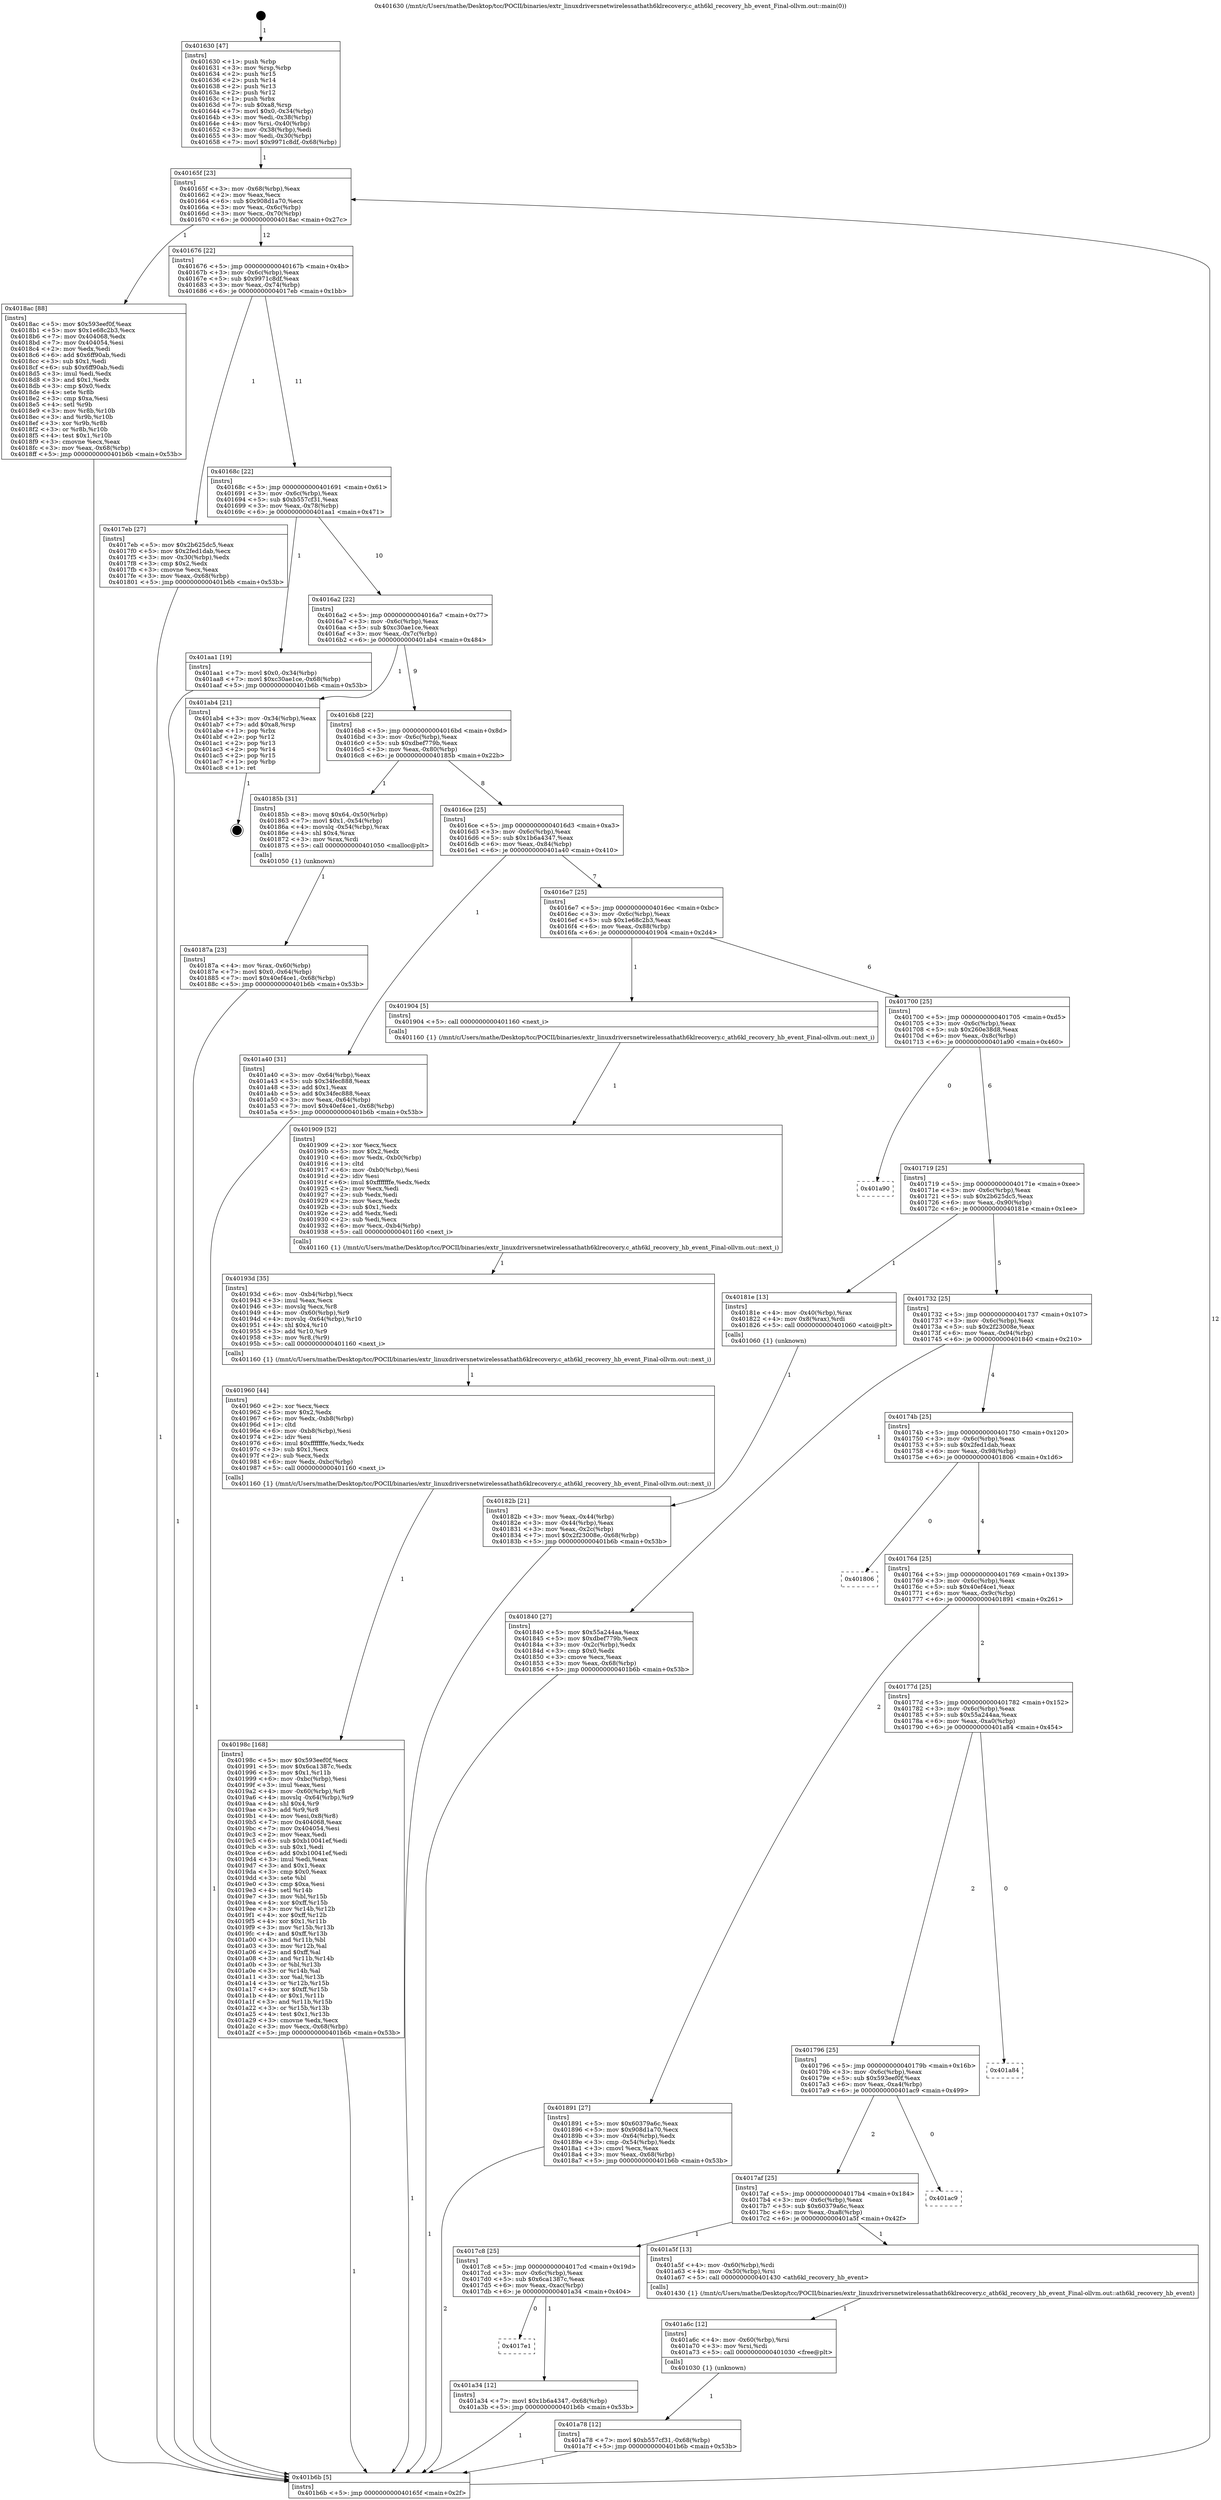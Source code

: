 digraph "0x401630" {
  label = "0x401630 (/mnt/c/Users/mathe/Desktop/tcc/POCII/binaries/extr_linuxdriversnetwirelessathath6klrecovery.c_ath6kl_recovery_hb_event_Final-ollvm.out::main(0))"
  labelloc = "t"
  node[shape=record]

  Entry [label="",width=0.3,height=0.3,shape=circle,fillcolor=black,style=filled]
  "0x40165f" [label="{
     0x40165f [23]\l
     | [instrs]\l
     &nbsp;&nbsp;0x40165f \<+3\>: mov -0x68(%rbp),%eax\l
     &nbsp;&nbsp;0x401662 \<+2\>: mov %eax,%ecx\l
     &nbsp;&nbsp;0x401664 \<+6\>: sub $0x908d1a70,%ecx\l
     &nbsp;&nbsp;0x40166a \<+3\>: mov %eax,-0x6c(%rbp)\l
     &nbsp;&nbsp;0x40166d \<+3\>: mov %ecx,-0x70(%rbp)\l
     &nbsp;&nbsp;0x401670 \<+6\>: je 00000000004018ac \<main+0x27c\>\l
  }"]
  "0x4018ac" [label="{
     0x4018ac [88]\l
     | [instrs]\l
     &nbsp;&nbsp;0x4018ac \<+5\>: mov $0x593eef0f,%eax\l
     &nbsp;&nbsp;0x4018b1 \<+5\>: mov $0x1e68c2b3,%ecx\l
     &nbsp;&nbsp;0x4018b6 \<+7\>: mov 0x404068,%edx\l
     &nbsp;&nbsp;0x4018bd \<+7\>: mov 0x404054,%esi\l
     &nbsp;&nbsp;0x4018c4 \<+2\>: mov %edx,%edi\l
     &nbsp;&nbsp;0x4018c6 \<+6\>: add $0x6ff90ab,%edi\l
     &nbsp;&nbsp;0x4018cc \<+3\>: sub $0x1,%edi\l
     &nbsp;&nbsp;0x4018cf \<+6\>: sub $0x6ff90ab,%edi\l
     &nbsp;&nbsp;0x4018d5 \<+3\>: imul %edi,%edx\l
     &nbsp;&nbsp;0x4018d8 \<+3\>: and $0x1,%edx\l
     &nbsp;&nbsp;0x4018db \<+3\>: cmp $0x0,%edx\l
     &nbsp;&nbsp;0x4018de \<+4\>: sete %r8b\l
     &nbsp;&nbsp;0x4018e2 \<+3\>: cmp $0xa,%esi\l
     &nbsp;&nbsp;0x4018e5 \<+4\>: setl %r9b\l
     &nbsp;&nbsp;0x4018e9 \<+3\>: mov %r8b,%r10b\l
     &nbsp;&nbsp;0x4018ec \<+3\>: and %r9b,%r10b\l
     &nbsp;&nbsp;0x4018ef \<+3\>: xor %r9b,%r8b\l
     &nbsp;&nbsp;0x4018f2 \<+3\>: or %r8b,%r10b\l
     &nbsp;&nbsp;0x4018f5 \<+4\>: test $0x1,%r10b\l
     &nbsp;&nbsp;0x4018f9 \<+3\>: cmovne %ecx,%eax\l
     &nbsp;&nbsp;0x4018fc \<+3\>: mov %eax,-0x68(%rbp)\l
     &nbsp;&nbsp;0x4018ff \<+5\>: jmp 0000000000401b6b \<main+0x53b\>\l
  }"]
  "0x401676" [label="{
     0x401676 [22]\l
     | [instrs]\l
     &nbsp;&nbsp;0x401676 \<+5\>: jmp 000000000040167b \<main+0x4b\>\l
     &nbsp;&nbsp;0x40167b \<+3\>: mov -0x6c(%rbp),%eax\l
     &nbsp;&nbsp;0x40167e \<+5\>: sub $0x9971c8df,%eax\l
     &nbsp;&nbsp;0x401683 \<+3\>: mov %eax,-0x74(%rbp)\l
     &nbsp;&nbsp;0x401686 \<+6\>: je 00000000004017eb \<main+0x1bb\>\l
  }"]
  Exit [label="",width=0.3,height=0.3,shape=circle,fillcolor=black,style=filled,peripheries=2]
  "0x4017eb" [label="{
     0x4017eb [27]\l
     | [instrs]\l
     &nbsp;&nbsp;0x4017eb \<+5\>: mov $0x2b625dc5,%eax\l
     &nbsp;&nbsp;0x4017f0 \<+5\>: mov $0x2fed1dab,%ecx\l
     &nbsp;&nbsp;0x4017f5 \<+3\>: mov -0x30(%rbp),%edx\l
     &nbsp;&nbsp;0x4017f8 \<+3\>: cmp $0x2,%edx\l
     &nbsp;&nbsp;0x4017fb \<+3\>: cmovne %ecx,%eax\l
     &nbsp;&nbsp;0x4017fe \<+3\>: mov %eax,-0x68(%rbp)\l
     &nbsp;&nbsp;0x401801 \<+5\>: jmp 0000000000401b6b \<main+0x53b\>\l
  }"]
  "0x40168c" [label="{
     0x40168c [22]\l
     | [instrs]\l
     &nbsp;&nbsp;0x40168c \<+5\>: jmp 0000000000401691 \<main+0x61\>\l
     &nbsp;&nbsp;0x401691 \<+3\>: mov -0x6c(%rbp),%eax\l
     &nbsp;&nbsp;0x401694 \<+5\>: sub $0xb557cf31,%eax\l
     &nbsp;&nbsp;0x401699 \<+3\>: mov %eax,-0x78(%rbp)\l
     &nbsp;&nbsp;0x40169c \<+6\>: je 0000000000401aa1 \<main+0x471\>\l
  }"]
  "0x401b6b" [label="{
     0x401b6b [5]\l
     | [instrs]\l
     &nbsp;&nbsp;0x401b6b \<+5\>: jmp 000000000040165f \<main+0x2f\>\l
  }"]
  "0x401630" [label="{
     0x401630 [47]\l
     | [instrs]\l
     &nbsp;&nbsp;0x401630 \<+1\>: push %rbp\l
     &nbsp;&nbsp;0x401631 \<+3\>: mov %rsp,%rbp\l
     &nbsp;&nbsp;0x401634 \<+2\>: push %r15\l
     &nbsp;&nbsp;0x401636 \<+2\>: push %r14\l
     &nbsp;&nbsp;0x401638 \<+2\>: push %r13\l
     &nbsp;&nbsp;0x40163a \<+2\>: push %r12\l
     &nbsp;&nbsp;0x40163c \<+1\>: push %rbx\l
     &nbsp;&nbsp;0x40163d \<+7\>: sub $0xa8,%rsp\l
     &nbsp;&nbsp;0x401644 \<+7\>: movl $0x0,-0x34(%rbp)\l
     &nbsp;&nbsp;0x40164b \<+3\>: mov %edi,-0x38(%rbp)\l
     &nbsp;&nbsp;0x40164e \<+4\>: mov %rsi,-0x40(%rbp)\l
     &nbsp;&nbsp;0x401652 \<+3\>: mov -0x38(%rbp),%edi\l
     &nbsp;&nbsp;0x401655 \<+3\>: mov %edi,-0x30(%rbp)\l
     &nbsp;&nbsp;0x401658 \<+7\>: movl $0x9971c8df,-0x68(%rbp)\l
  }"]
  "0x401a78" [label="{
     0x401a78 [12]\l
     | [instrs]\l
     &nbsp;&nbsp;0x401a78 \<+7\>: movl $0xb557cf31,-0x68(%rbp)\l
     &nbsp;&nbsp;0x401a7f \<+5\>: jmp 0000000000401b6b \<main+0x53b\>\l
  }"]
  "0x401aa1" [label="{
     0x401aa1 [19]\l
     | [instrs]\l
     &nbsp;&nbsp;0x401aa1 \<+7\>: movl $0x0,-0x34(%rbp)\l
     &nbsp;&nbsp;0x401aa8 \<+7\>: movl $0xc30ae1ce,-0x68(%rbp)\l
     &nbsp;&nbsp;0x401aaf \<+5\>: jmp 0000000000401b6b \<main+0x53b\>\l
  }"]
  "0x4016a2" [label="{
     0x4016a2 [22]\l
     | [instrs]\l
     &nbsp;&nbsp;0x4016a2 \<+5\>: jmp 00000000004016a7 \<main+0x77\>\l
     &nbsp;&nbsp;0x4016a7 \<+3\>: mov -0x6c(%rbp),%eax\l
     &nbsp;&nbsp;0x4016aa \<+5\>: sub $0xc30ae1ce,%eax\l
     &nbsp;&nbsp;0x4016af \<+3\>: mov %eax,-0x7c(%rbp)\l
     &nbsp;&nbsp;0x4016b2 \<+6\>: je 0000000000401ab4 \<main+0x484\>\l
  }"]
  "0x401a6c" [label="{
     0x401a6c [12]\l
     | [instrs]\l
     &nbsp;&nbsp;0x401a6c \<+4\>: mov -0x60(%rbp),%rsi\l
     &nbsp;&nbsp;0x401a70 \<+3\>: mov %rsi,%rdi\l
     &nbsp;&nbsp;0x401a73 \<+5\>: call 0000000000401030 \<free@plt\>\l
     | [calls]\l
     &nbsp;&nbsp;0x401030 \{1\} (unknown)\l
  }"]
  "0x401ab4" [label="{
     0x401ab4 [21]\l
     | [instrs]\l
     &nbsp;&nbsp;0x401ab4 \<+3\>: mov -0x34(%rbp),%eax\l
     &nbsp;&nbsp;0x401ab7 \<+7\>: add $0xa8,%rsp\l
     &nbsp;&nbsp;0x401abe \<+1\>: pop %rbx\l
     &nbsp;&nbsp;0x401abf \<+2\>: pop %r12\l
     &nbsp;&nbsp;0x401ac1 \<+2\>: pop %r13\l
     &nbsp;&nbsp;0x401ac3 \<+2\>: pop %r14\l
     &nbsp;&nbsp;0x401ac5 \<+2\>: pop %r15\l
     &nbsp;&nbsp;0x401ac7 \<+1\>: pop %rbp\l
     &nbsp;&nbsp;0x401ac8 \<+1\>: ret\l
  }"]
  "0x4016b8" [label="{
     0x4016b8 [22]\l
     | [instrs]\l
     &nbsp;&nbsp;0x4016b8 \<+5\>: jmp 00000000004016bd \<main+0x8d\>\l
     &nbsp;&nbsp;0x4016bd \<+3\>: mov -0x6c(%rbp),%eax\l
     &nbsp;&nbsp;0x4016c0 \<+5\>: sub $0xdbef779b,%eax\l
     &nbsp;&nbsp;0x4016c5 \<+3\>: mov %eax,-0x80(%rbp)\l
     &nbsp;&nbsp;0x4016c8 \<+6\>: je 000000000040185b \<main+0x22b\>\l
  }"]
  "0x4017e1" [label="{
     0x4017e1\l
  }", style=dashed]
  "0x40185b" [label="{
     0x40185b [31]\l
     | [instrs]\l
     &nbsp;&nbsp;0x40185b \<+8\>: movq $0x64,-0x50(%rbp)\l
     &nbsp;&nbsp;0x401863 \<+7\>: movl $0x1,-0x54(%rbp)\l
     &nbsp;&nbsp;0x40186a \<+4\>: movslq -0x54(%rbp),%rax\l
     &nbsp;&nbsp;0x40186e \<+4\>: shl $0x4,%rax\l
     &nbsp;&nbsp;0x401872 \<+3\>: mov %rax,%rdi\l
     &nbsp;&nbsp;0x401875 \<+5\>: call 0000000000401050 \<malloc@plt\>\l
     | [calls]\l
     &nbsp;&nbsp;0x401050 \{1\} (unknown)\l
  }"]
  "0x4016ce" [label="{
     0x4016ce [25]\l
     | [instrs]\l
     &nbsp;&nbsp;0x4016ce \<+5\>: jmp 00000000004016d3 \<main+0xa3\>\l
     &nbsp;&nbsp;0x4016d3 \<+3\>: mov -0x6c(%rbp),%eax\l
     &nbsp;&nbsp;0x4016d6 \<+5\>: sub $0x1b6a4347,%eax\l
     &nbsp;&nbsp;0x4016db \<+6\>: mov %eax,-0x84(%rbp)\l
     &nbsp;&nbsp;0x4016e1 \<+6\>: je 0000000000401a40 \<main+0x410\>\l
  }"]
  "0x401a34" [label="{
     0x401a34 [12]\l
     | [instrs]\l
     &nbsp;&nbsp;0x401a34 \<+7\>: movl $0x1b6a4347,-0x68(%rbp)\l
     &nbsp;&nbsp;0x401a3b \<+5\>: jmp 0000000000401b6b \<main+0x53b\>\l
  }"]
  "0x401a40" [label="{
     0x401a40 [31]\l
     | [instrs]\l
     &nbsp;&nbsp;0x401a40 \<+3\>: mov -0x64(%rbp),%eax\l
     &nbsp;&nbsp;0x401a43 \<+5\>: sub $0x34fec888,%eax\l
     &nbsp;&nbsp;0x401a48 \<+3\>: add $0x1,%eax\l
     &nbsp;&nbsp;0x401a4b \<+5\>: add $0x34fec888,%eax\l
     &nbsp;&nbsp;0x401a50 \<+3\>: mov %eax,-0x64(%rbp)\l
     &nbsp;&nbsp;0x401a53 \<+7\>: movl $0x40ef4ce1,-0x68(%rbp)\l
     &nbsp;&nbsp;0x401a5a \<+5\>: jmp 0000000000401b6b \<main+0x53b\>\l
  }"]
  "0x4016e7" [label="{
     0x4016e7 [25]\l
     | [instrs]\l
     &nbsp;&nbsp;0x4016e7 \<+5\>: jmp 00000000004016ec \<main+0xbc\>\l
     &nbsp;&nbsp;0x4016ec \<+3\>: mov -0x6c(%rbp),%eax\l
     &nbsp;&nbsp;0x4016ef \<+5\>: sub $0x1e68c2b3,%eax\l
     &nbsp;&nbsp;0x4016f4 \<+6\>: mov %eax,-0x88(%rbp)\l
     &nbsp;&nbsp;0x4016fa \<+6\>: je 0000000000401904 \<main+0x2d4\>\l
  }"]
  "0x4017c8" [label="{
     0x4017c8 [25]\l
     | [instrs]\l
     &nbsp;&nbsp;0x4017c8 \<+5\>: jmp 00000000004017cd \<main+0x19d\>\l
     &nbsp;&nbsp;0x4017cd \<+3\>: mov -0x6c(%rbp),%eax\l
     &nbsp;&nbsp;0x4017d0 \<+5\>: sub $0x6ca1387c,%eax\l
     &nbsp;&nbsp;0x4017d5 \<+6\>: mov %eax,-0xac(%rbp)\l
     &nbsp;&nbsp;0x4017db \<+6\>: je 0000000000401a34 \<main+0x404\>\l
  }"]
  "0x401904" [label="{
     0x401904 [5]\l
     | [instrs]\l
     &nbsp;&nbsp;0x401904 \<+5\>: call 0000000000401160 \<next_i\>\l
     | [calls]\l
     &nbsp;&nbsp;0x401160 \{1\} (/mnt/c/Users/mathe/Desktop/tcc/POCII/binaries/extr_linuxdriversnetwirelessathath6klrecovery.c_ath6kl_recovery_hb_event_Final-ollvm.out::next_i)\l
  }"]
  "0x401700" [label="{
     0x401700 [25]\l
     | [instrs]\l
     &nbsp;&nbsp;0x401700 \<+5\>: jmp 0000000000401705 \<main+0xd5\>\l
     &nbsp;&nbsp;0x401705 \<+3\>: mov -0x6c(%rbp),%eax\l
     &nbsp;&nbsp;0x401708 \<+5\>: sub $0x260e38d8,%eax\l
     &nbsp;&nbsp;0x40170d \<+6\>: mov %eax,-0x8c(%rbp)\l
     &nbsp;&nbsp;0x401713 \<+6\>: je 0000000000401a90 \<main+0x460\>\l
  }"]
  "0x401a5f" [label="{
     0x401a5f [13]\l
     | [instrs]\l
     &nbsp;&nbsp;0x401a5f \<+4\>: mov -0x60(%rbp),%rdi\l
     &nbsp;&nbsp;0x401a63 \<+4\>: mov -0x50(%rbp),%rsi\l
     &nbsp;&nbsp;0x401a67 \<+5\>: call 0000000000401430 \<ath6kl_recovery_hb_event\>\l
     | [calls]\l
     &nbsp;&nbsp;0x401430 \{1\} (/mnt/c/Users/mathe/Desktop/tcc/POCII/binaries/extr_linuxdriversnetwirelessathath6klrecovery.c_ath6kl_recovery_hb_event_Final-ollvm.out::ath6kl_recovery_hb_event)\l
  }"]
  "0x401a90" [label="{
     0x401a90\l
  }", style=dashed]
  "0x401719" [label="{
     0x401719 [25]\l
     | [instrs]\l
     &nbsp;&nbsp;0x401719 \<+5\>: jmp 000000000040171e \<main+0xee\>\l
     &nbsp;&nbsp;0x40171e \<+3\>: mov -0x6c(%rbp),%eax\l
     &nbsp;&nbsp;0x401721 \<+5\>: sub $0x2b625dc5,%eax\l
     &nbsp;&nbsp;0x401726 \<+6\>: mov %eax,-0x90(%rbp)\l
     &nbsp;&nbsp;0x40172c \<+6\>: je 000000000040181e \<main+0x1ee\>\l
  }"]
  "0x4017af" [label="{
     0x4017af [25]\l
     | [instrs]\l
     &nbsp;&nbsp;0x4017af \<+5\>: jmp 00000000004017b4 \<main+0x184\>\l
     &nbsp;&nbsp;0x4017b4 \<+3\>: mov -0x6c(%rbp),%eax\l
     &nbsp;&nbsp;0x4017b7 \<+5\>: sub $0x60379a6c,%eax\l
     &nbsp;&nbsp;0x4017bc \<+6\>: mov %eax,-0xa8(%rbp)\l
     &nbsp;&nbsp;0x4017c2 \<+6\>: je 0000000000401a5f \<main+0x42f\>\l
  }"]
  "0x40181e" [label="{
     0x40181e [13]\l
     | [instrs]\l
     &nbsp;&nbsp;0x40181e \<+4\>: mov -0x40(%rbp),%rax\l
     &nbsp;&nbsp;0x401822 \<+4\>: mov 0x8(%rax),%rdi\l
     &nbsp;&nbsp;0x401826 \<+5\>: call 0000000000401060 \<atoi@plt\>\l
     | [calls]\l
     &nbsp;&nbsp;0x401060 \{1\} (unknown)\l
  }"]
  "0x401732" [label="{
     0x401732 [25]\l
     | [instrs]\l
     &nbsp;&nbsp;0x401732 \<+5\>: jmp 0000000000401737 \<main+0x107\>\l
     &nbsp;&nbsp;0x401737 \<+3\>: mov -0x6c(%rbp),%eax\l
     &nbsp;&nbsp;0x40173a \<+5\>: sub $0x2f23008e,%eax\l
     &nbsp;&nbsp;0x40173f \<+6\>: mov %eax,-0x94(%rbp)\l
     &nbsp;&nbsp;0x401745 \<+6\>: je 0000000000401840 \<main+0x210\>\l
  }"]
  "0x40182b" [label="{
     0x40182b [21]\l
     | [instrs]\l
     &nbsp;&nbsp;0x40182b \<+3\>: mov %eax,-0x44(%rbp)\l
     &nbsp;&nbsp;0x40182e \<+3\>: mov -0x44(%rbp),%eax\l
     &nbsp;&nbsp;0x401831 \<+3\>: mov %eax,-0x2c(%rbp)\l
     &nbsp;&nbsp;0x401834 \<+7\>: movl $0x2f23008e,-0x68(%rbp)\l
     &nbsp;&nbsp;0x40183b \<+5\>: jmp 0000000000401b6b \<main+0x53b\>\l
  }"]
  "0x401ac9" [label="{
     0x401ac9\l
  }", style=dashed]
  "0x401840" [label="{
     0x401840 [27]\l
     | [instrs]\l
     &nbsp;&nbsp;0x401840 \<+5\>: mov $0x55a244aa,%eax\l
     &nbsp;&nbsp;0x401845 \<+5\>: mov $0xdbef779b,%ecx\l
     &nbsp;&nbsp;0x40184a \<+3\>: mov -0x2c(%rbp),%edx\l
     &nbsp;&nbsp;0x40184d \<+3\>: cmp $0x0,%edx\l
     &nbsp;&nbsp;0x401850 \<+3\>: cmove %ecx,%eax\l
     &nbsp;&nbsp;0x401853 \<+3\>: mov %eax,-0x68(%rbp)\l
     &nbsp;&nbsp;0x401856 \<+5\>: jmp 0000000000401b6b \<main+0x53b\>\l
  }"]
  "0x40174b" [label="{
     0x40174b [25]\l
     | [instrs]\l
     &nbsp;&nbsp;0x40174b \<+5\>: jmp 0000000000401750 \<main+0x120\>\l
     &nbsp;&nbsp;0x401750 \<+3\>: mov -0x6c(%rbp),%eax\l
     &nbsp;&nbsp;0x401753 \<+5\>: sub $0x2fed1dab,%eax\l
     &nbsp;&nbsp;0x401758 \<+6\>: mov %eax,-0x98(%rbp)\l
     &nbsp;&nbsp;0x40175e \<+6\>: je 0000000000401806 \<main+0x1d6\>\l
  }"]
  "0x40187a" [label="{
     0x40187a [23]\l
     | [instrs]\l
     &nbsp;&nbsp;0x40187a \<+4\>: mov %rax,-0x60(%rbp)\l
     &nbsp;&nbsp;0x40187e \<+7\>: movl $0x0,-0x64(%rbp)\l
     &nbsp;&nbsp;0x401885 \<+7\>: movl $0x40ef4ce1,-0x68(%rbp)\l
     &nbsp;&nbsp;0x40188c \<+5\>: jmp 0000000000401b6b \<main+0x53b\>\l
  }"]
  "0x401796" [label="{
     0x401796 [25]\l
     | [instrs]\l
     &nbsp;&nbsp;0x401796 \<+5\>: jmp 000000000040179b \<main+0x16b\>\l
     &nbsp;&nbsp;0x40179b \<+3\>: mov -0x6c(%rbp),%eax\l
     &nbsp;&nbsp;0x40179e \<+5\>: sub $0x593eef0f,%eax\l
     &nbsp;&nbsp;0x4017a3 \<+6\>: mov %eax,-0xa4(%rbp)\l
     &nbsp;&nbsp;0x4017a9 \<+6\>: je 0000000000401ac9 \<main+0x499\>\l
  }"]
  "0x401806" [label="{
     0x401806\l
  }", style=dashed]
  "0x401764" [label="{
     0x401764 [25]\l
     | [instrs]\l
     &nbsp;&nbsp;0x401764 \<+5\>: jmp 0000000000401769 \<main+0x139\>\l
     &nbsp;&nbsp;0x401769 \<+3\>: mov -0x6c(%rbp),%eax\l
     &nbsp;&nbsp;0x40176c \<+5\>: sub $0x40ef4ce1,%eax\l
     &nbsp;&nbsp;0x401771 \<+6\>: mov %eax,-0x9c(%rbp)\l
     &nbsp;&nbsp;0x401777 \<+6\>: je 0000000000401891 \<main+0x261\>\l
  }"]
  "0x401a84" [label="{
     0x401a84\l
  }", style=dashed]
  "0x401891" [label="{
     0x401891 [27]\l
     | [instrs]\l
     &nbsp;&nbsp;0x401891 \<+5\>: mov $0x60379a6c,%eax\l
     &nbsp;&nbsp;0x401896 \<+5\>: mov $0x908d1a70,%ecx\l
     &nbsp;&nbsp;0x40189b \<+3\>: mov -0x64(%rbp),%edx\l
     &nbsp;&nbsp;0x40189e \<+3\>: cmp -0x54(%rbp),%edx\l
     &nbsp;&nbsp;0x4018a1 \<+3\>: cmovl %ecx,%eax\l
     &nbsp;&nbsp;0x4018a4 \<+3\>: mov %eax,-0x68(%rbp)\l
     &nbsp;&nbsp;0x4018a7 \<+5\>: jmp 0000000000401b6b \<main+0x53b\>\l
  }"]
  "0x40177d" [label="{
     0x40177d [25]\l
     | [instrs]\l
     &nbsp;&nbsp;0x40177d \<+5\>: jmp 0000000000401782 \<main+0x152\>\l
     &nbsp;&nbsp;0x401782 \<+3\>: mov -0x6c(%rbp),%eax\l
     &nbsp;&nbsp;0x401785 \<+5\>: sub $0x55a244aa,%eax\l
     &nbsp;&nbsp;0x40178a \<+6\>: mov %eax,-0xa0(%rbp)\l
     &nbsp;&nbsp;0x401790 \<+6\>: je 0000000000401a84 \<main+0x454\>\l
  }"]
  "0x401909" [label="{
     0x401909 [52]\l
     | [instrs]\l
     &nbsp;&nbsp;0x401909 \<+2\>: xor %ecx,%ecx\l
     &nbsp;&nbsp;0x40190b \<+5\>: mov $0x2,%edx\l
     &nbsp;&nbsp;0x401910 \<+6\>: mov %edx,-0xb0(%rbp)\l
     &nbsp;&nbsp;0x401916 \<+1\>: cltd\l
     &nbsp;&nbsp;0x401917 \<+6\>: mov -0xb0(%rbp),%esi\l
     &nbsp;&nbsp;0x40191d \<+2\>: idiv %esi\l
     &nbsp;&nbsp;0x40191f \<+6\>: imul $0xfffffffe,%edx,%edx\l
     &nbsp;&nbsp;0x401925 \<+2\>: mov %ecx,%edi\l
     &nbsp;&nbsp;0x401927 \<+2\>: sub %edx,%edi\l
     &nbsp;&nbsp;0x401929 \<+2\>: mov %ecx,%edx\l
     &nbsp;&nbsp;0x40192b \<+3\>: sub $0x1,%edx\l
     &nbsp;&nbsp;0x40192e \<+2\>: add %edx,%edi\l
     &nbsp;&nbsp;0x401930 \<+2\>: sub %edi,%ecx\l
     &nbsp;&nbsp;0x401932 \<+6\>: mov %ecx,-0xb4(%rbp)\l
     &nbsp;&nbsp;0x401938 \<+5\>: call 0000000000401160 \<next_i\>\l
     | [calls]\l
     &nbsp;&nbsp;0x401160 \{1\} (/mnt/c/Users/mathe/Desktop/tcc/POCII/binaries/extr_linuxdriversnetwirelessathath6klrecovery.c_ath6kl_recovery_hb_event_Final-ollvm.out::next_i)\l
  }"]
  "0x40193d" [label="{
     0x40193d [35]\l
     | [instrs]\l
     &nbsp;&nbsp;0x40193d \<+6\>: mov -0xb4(%rbp),%ecx\l
     &nbsp;&nbsp;0x401943 \<+3\>: imul %eax,%ecx\l
     &nbsp;&nbsp;0x401946 \<+3\>: movslq %ecx,%r8\l
     &nbsp;&nbsp;0x401949 \<+4\>: mov -0x60(%rbp),%r9\l
     &nbsp;&nbsp;0x40194d \<+4\>: movslq -0x64(%rbp),%r10\l
     &nbsp;&nbsp;0x401951 \<+4\>: shl $0x4,%r10\l
     &nbsp;&nbsp;0x401955 \<+3\>: add %r10,%r9\l
     &nbsp;&nbsp;0x401958 \<+3\>: mov %r8,(%r9)\l
     &nbsp;&nbsp;0x40195b \<+5\>: call 0000000000401160 \<next_i\>\l
     | [calls]\l
     &nbsp;&nbsp;0x401160 \{1\} (/mnt/c/Users/mathe/Desktop/tcc/POCII/binaries/extr_linuxdriversnetwirelessathath6klrecovery.c_ath6kl_recovery_hb_event_Final-ollvm.out::next_i)\l
  }"]
  "0x401960" [label="{
     0x401960 [44]\l
     | [instrs]\l
     &nbsp;&nbsp;0x401960 \<+2\>: xor %ecx,%ecx\l
     &nbsp;&nbsp;0x401962 \<+5\>: mov $0x2,%edx\l
     &nbsp;&nbsp;0x401967 \<+6\>: mov %edx,-0xb8(%rbp)\l
     &nbsp;&nbsp;0x40196d \<+1\>: cltd\l
     &nbsp;&nbsp;0x40196e \<+6\>: mov -0xb8(%rbp),%esi\l
     &nbsp;&nbsp;0x401974 \<+2\>: idiv %esi\l
     &nbsp;&nbsp;0x401976 \<+6\>: imul $0xfffffffe,%edx,%edx\l
     &nbsp;&nbsp;0x40197c \<+3\>: sub $0x1,%ecx\l
     &nbsp;&nbsp;0x40197f \<+2\>: sub %ecx,%edx\l
     &nbsp;&nbsp;0x401981 \<+6\>: mov %edx,-0xbc(%rbp)\l
     &nbsp;&nbsp;0x401987 \<+5\>: call 0000000000401160 \<next_i\>\l
     | [calls]\l
     &nbsp;&nbsp;0x401160 \{1\} (/mnt/c/Users/mathe/Desktop/tcc/POCII/binaries/extr_linuxdriversnetwirelessathath6klrecovery.c_ath6kl_recovery_hb_event_Final-ollvm.out::next_i)\l
  }"]
  "0x40198c" [label="{
     0x40198c [168]\l
     | [instrs]\l
     &nbsp;&nbsp;0x40198c \<+5\>: mov $0x593eef0f,%ecx\l
     &nbsp;&nbsp;0x401991 \<+5\>: mov $0x6ca1387c,%edx\l
     &nbsp;&nbsp;0x401996 \<+3\>: mov $0x1,%r11b\l
     &nbsp;&nbsp;0x401999 \<+6\>: mov -0xbc(%rbp),%esi\l
     &nbsp;&nbsp;0x40199f \<+3\>: imul %eax,%esi\l
     &nbsp;&nbsp;0x4019a2 \<+4\>: mov -0x60(%rbp),%r8\l
     &nbsp;&nbsp;0x4019a6 \<+4\>: movslq -0x64(%rbp),%r9\l
     &nbsp;&nbsp;0x4019aa \<+4\>: shl $0x4,%r9\l
     &nbsp;&nbsp;0x4019ae \<+3\>: add %r9,%r8\l
     &nbsp;&nbsp;0x4019b1 \<+4\>: mov %esi,0x8(%r8)\l
     &nbsp;&nbsp;0x4019b5 \<+7\>: mov 0x404068,%eax\l
     &nbsp;&nbsp;0x4019bc \<+7\>: mov 0x404054,%esi\l
     &nbsp;&nbsp;0x4019c3 \<+2\>: mov %eax,%edi\l
     &nbsp;&nbsp;0x4019c5 \<+6\>: sub $0xb10041ef,%edi\l
     &nbsp;&nbsp;0x4019cb \<+3\>: sub $0x1,%edi\l
     &nbsp;&nbsp;0x4019ce \<+6\>: add $0xb10041ef,%edi\l
     &nbsp;&nbsp;0x4019d4 \<+3\>: imul %edi,%eax\l
     &nbsp;&nbsp;0x4019d7 \<+3\>: and $0x1,%eax\l
     &nbsp;&nbsp;0x4019da \<+3\>: cmp $0x0,%eax\l
     &nbsp;&nbsp;0x4019dd \<+3\>: sete %bl\l
     &nbsp;&nbsp;0x4019e0 \<+3\>: cmp $0xa,%esi\l
     &nbsp;&nbsp;0x4019e3 \<+4\>: setl %r14b\l
     &nbsp;&nbsp;0x4019e7 \<+3\>: mov %bl,%r15b\l
     &nbsp;&nbsp;0x4019ea \<+4\>: xor $0xff,%r15b\l
     &nbsp;&nbsp;0x4019ee \<+3\>: mov %r14b,%r12b\l
     &nbsp;&nbsp;0x4019f1 \<+4\>: xor $0xff,%r12b\l
     &nbsp;&nbsp;0x4019f5 \<+4\>: xor $0x1,%r11b\l
     &nbsp;&nbsp;0x4019f9 \<+3\>: mov %r15b,%r13b\l
     &nbsp;&nbsp;0x4019fc \<+4\>: and $0xff,%r13b\l
     &nbsp;&nbsp;0x401a00 \<+3\>: and %r11b,%bl\l
     &nbsp;&nbsp;0x401a03 \<+3\>: mov %r12b,%al\l
     &nbsp;&nbsp;0x401a06 \<+2\>: and $0xff,%al\l
     &nbsp;&nbsp;0x401a08 \<+3\>: and %r11b,%r14b\l
     &nbsp;&nbsp;0x401a0b \<+3\>: or %bl,%r13b\l
     &nbsp;&nbsp;0x401a0e \<+3\>: or %r14b,%al\l
     &nbsp;&nbsp;0x401a11 \<+3\>: xor %al,%r13b\l
     &nbsp;&nbsp;0x401a14 \<+3\>: or %r12b,%r15b\l
     &nbsp;&nbsp;0x401a17 \<+4\>: xor $0xff,%r15b\l
     &nbsp;&nbsp;0x401a1b \<+4\>: or $0x1,%r11b\l
     &nbsp;&nbsp;0x401a1f \<+3\>: and %r11b,%r15b\l
     &nbsp;&nbsp;0x401a22 \<+3\>: or %r15b,%r13b\l
     &nbsp;&nbsp;0x401a25 \<+4\>: test $0x1,%r13b\l
     &nbsp;&nbsp;0x401a29 \<+3\>: cmovne %edx,%ecx\l
     &nbsp;&nbsp;0x401a2c \<+3\>: mov %ecx,-0x68(%rbp)\l
     &nbsp;&nbsp;0x401a2f \<+5\>: jmp 0000000000401b6b \<main+0x53b\>\l
  }"]
  Entry -> "0x401630" [label=" 1"]
  "0x40165f" -> "0x4018ac" [label=" 1"]
  "0x40165f" -> "0x401676" [label=" 12"]
  "0x401ab4" -> Exit [label=" 1"]
  "0x401676" -> "0x4017eb" [label=" 1"]
  "0x401676" -> "0x40168c" [label=" 11"]
  "0x4017eb" -> "0x401b6b" [label=" 1"]
  "0x401630" -> "0x40165f" [label=" 1"]
  "0x401b6b" -> "0x40165f" [label=" 12"]
  "0x401aa1" -> "0x401b6b" [label=" 1"]
  "0x40168c" -> "0x401aa1" [label=" 1"]
  "0x40168c" -> "0x4016a2" [label=" 10"]
  "0x401a78" -> "0x401b6b" [label=" 1"]
  "0x4016a2" -> "0x401ab4" [label=" 1"]
  "0x4016a2" -> "0x4016b8" [label=" 9"]
  "0x401a6c" -> "0x401a78" [label=" 1"]
  "0x4016b8" -> "0x40185b" [label=" 1"]
  "0x4016b8" -> "0x4016ce" [label=" 8"]
  "0x401a5f" -> "0x401a6c" [label=" 1"]
  "0x4016ce" -> "0x401a40" [label=" 1"]
  "0x4016ce" -> "0x4016e7" [label=" 7"]
  "0x401a40" -> "0x401b6b" [label=" 1"]
  "0x4016e7" -> "0x401904" [label=" 1"]
  "0x4016e7" -> "0x401700" [label=" 6"]
  "0x4017c8" -> "0x4017e1" [label=" 0"]
  "0x401700" -> "0x401a90" [label=" 0"]
  "0x401700" -> "0x401719" [label=" 6"]
  "0x4017c8" -> "0x401a34" [label=" 1"]
  "0x401719" -> "0x40181e" [label=" 1"]
  "0x401719" -> "0x401732" [label=" 5"]
  "0x40181e" -> "0x40182b" [label=" 1"]
  "0x40182b" -> "0x401b6b" [label=" 1"]
  "0x4017af" -> "0x4017c8" [label=" 1"]
  "0x401732" -> "0x401840" [label=" 1"]
  "0x401732" -> "0x40174b" [label=" 4"]
  "0x401840" -> "0x401b6b" [label=" 1"]
  "0x40185b" -> "0x40187a" [label=" 1"]
  "0x40187a" -> "0x401b6b" [label=" 1"]
  "0x4017af" -> "0x401a5f" [label=" 1"]
  "0x40174b" -> "0x401806" [label=" 0"]
  "0x40174b" -> "0x401764" [label=" 4"]
  "0x401796" -> "0x4017af" [label=" 2"]
  "0x401764" -> "0x401891" [label=" 2"]
  "0x401764" -> "0x40177d" [label=" 2"]
  "0x401891" -> "0x401b6b" [label=" 2"]
  "0x4018ac" -> "0x401b6b" [label=" 1"]
  "0x401904" -> "0x401909" [label=" 1"]
  "0x401909" -> "0x40193d" [label=" 1"]
  "0x40193d" -> "0x401960" [label=" 1"]
  "0x401960" -> "0x40198c" [label=" 1"]
  "0x40198c" -> "0x401b6b" [label=" 1"]
  "0x401796" -> "0x401ac9" [label=" 0"]
  "0x40177d" -> "0x401a84" [label=" 0"]
  "0x40177d" -> "0x401796" [label=" 2"]
  "0x401a34" -> "0x401b6b" [label=" 1"]
}
